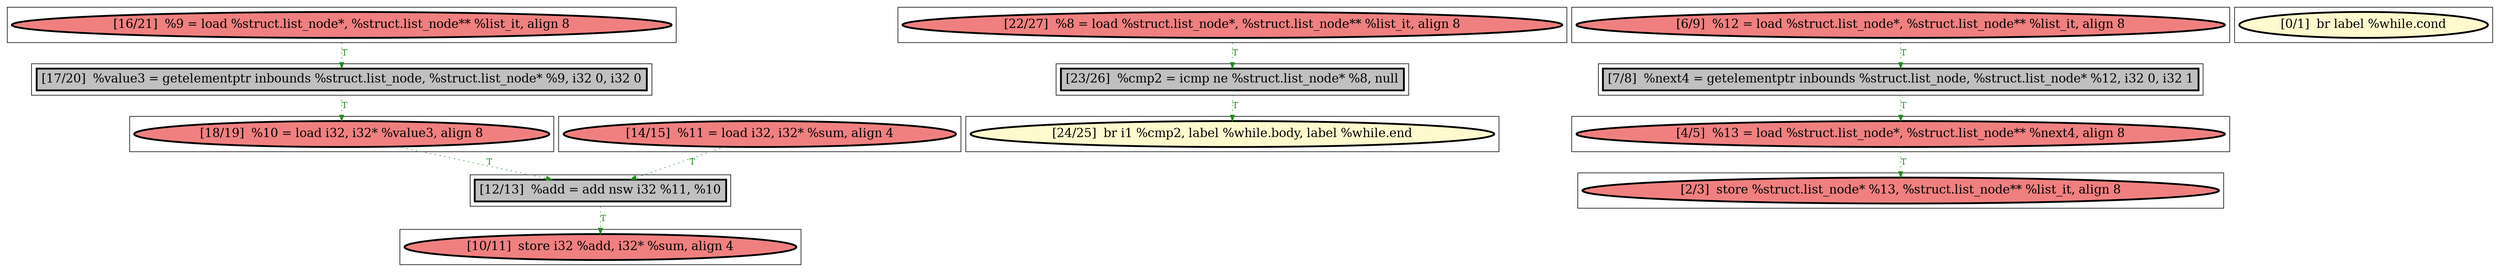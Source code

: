 
digraph G {



node1068->node1073 [style=dotted,color=forestgreen,label="T",fontcolor=forestgreen ]
node1066->node1065 [style=dotted,color=forestgreen,label="T",fontcolor=forestgreen ]
node1067->node1066 [style=dotted,color=forestgreen,label="T",fontcolor=forestgreen ]
node1072->node1071 [style=dotted,color=forestgreen,label="T",fontcolor=forestgreen ]
node1064->node1069 [style=dotted,color=forestgreen,label="T",fontcolor=forestgreen ]
node1073->node1074 [style=dotted,color=forestgreen,label="T",fontcolor=forestgreen ]
node1074->node1066 [style=dotted,color=forestgreen,label="T",fontcolor=forestgreen ]
node1069->node1063 [style=dotted,color=forestgreen,label="T",fontcolor=forestgreen ]
node1063->node1062 [style=dotted,color=forestgreen,label="T",fontcolor=forestgreen ]
node1070->node1072 [style=dotted,color=forestgreen,label="T",fontcolor=forestgreen ]


subgraph cluster13 {


node1074 [penwidth=3.0,fontsize=20,fillcolor=lightcoral,label="[18/19]  %10 = load i32, i32* %value3, align 8",shape=ellipse,style=filled ]



}

subgraph cluster11 {


node1072 [penwidth=3.0,fontsize=20,fillcolor=grey,label="[23/26]  %cmp2 = icmp ne %struct.list_node* %8, null",shape=rectangle,style=filled ]



}

subgraph cluster10 {


node1071 [penwidth=3.0,fontsize=20,fillcolor=lemonchiffon,label="[24/25]  br i1 %cmp2, label %while.body, label %while.end",shape=ellipse,style=filled ]



}

subgraph cluster9 {


node1070 [penwidth=3.0,fontsize=20,fillcolor=lightcoral,label="[22/27]  %8 = load %struct.list_node*, %struct.list_node** %list_it, align 8",shape=ellipse,style=filled ]



}

subgraph cluster8 {


node1069 [penwidth=3.0,fontsize=20,fillcolor=grey,label="[7/8]  %next4 = getelementptr inbounds %struct.list_node, %struct.list_node* %12, i32 0, i32 1",shape=rectangle,style=filled ]



}

subgraph cluster7 {


node1068 [penwidth=3.0,fontsize=20,fillcolor=lightcoral,label="[16/21]  %9 = load %struct.list_node*, %struct.list_node** %list_it, align 8",shape=ellipse,style=filled ]



}

subgraph cluster6 {


node1067 [penwidth=3.0,fontsize=20,fillcolor=lightcoral,label="[14/15]  %11 = load i32, i32* %sum, align 4",shape=ellipse,style=filled ]



}

subgraph cluster0 {


node1061 [penwidth=3.0,fontsize=20,fillcolor=lemonchiffon,label="[0/1]  br label %while.cond",shape=ellipse,style=filled ]



}

subgraph cluster12 {


node1073 [penwidth=3.0,fontsize=20,fillcolor=grey,label="[17/20]  %value3 = getelementptr inbounds %struct.list_node, %struct.list_node* %9, i32 0, i32 0",shape=rectangle,style=filled ]



}

subgraph cluster5 {


node1066 [penwidth=3.0,fontsize=20,fillcolor=grey,label="[12/13]  %add = add nsw i32 %11, %10",shape=rectangle,style=filled ]



}

subgraph cluster1 {


node1062 [penwidth=3.0,fontsize=20,fillcolor=lightcoral,label="[2/3]  store %struct.list_node* %13, %struct.list_node** %list_it, align 8",shape=ellipse,style=filled ]



}

subgraph cluster2 {


node1063 [penwidth=3.0,fontsize=20,fillcolor=lightcoral,label="[4/5]  %13 = load %struct.list_node*, %struct.list_node** %next4, align 8",shape=ellipse,style=filled ]



}

subgraph cluster3 {


node1064 [penwidth=3.0,fontsize=20,fillcolor=lightcoral,label="[6/9]  %12 = load %struct.list_node*, %struct.list_node** %list_it, align 8",shape=ellipse,style=filled ]



}

subgraph cluster4 {


node1065 [penwidth=3.0,fontsize=20,fillcolor=lightcoral,label="[10/11]  store i32 %add, i32* %sum, align 4",shape=ellipse,style=filled ]



}

}
